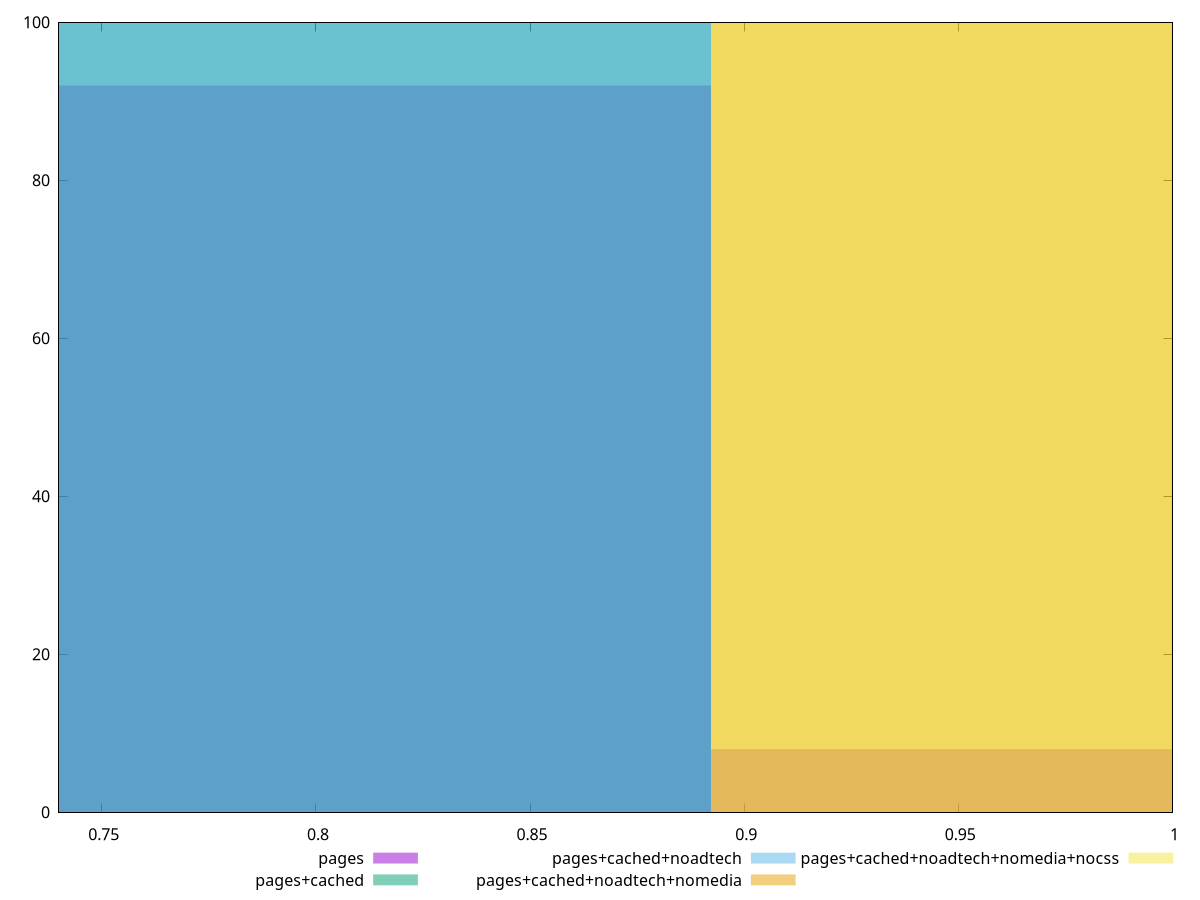 reset

$pages <<EOF
1.019694610358661 8
0.7647709577689958 92
EOF

$pagesCached <<EOF
0.7647709577689958 100
EOF

$pagesCachedNoadtech <<EOF
0.7647709577689958 100
EOF

$pagesCachedNoadtechNomedia <<EOF
1.019694610358661 100
EOF

$pagesCachedNoadtechNomediaNocss <<EOF
1.019694610358661 100
EOF

set key outside below
set boxwidth 0.25492365258966526
set xrange [0.74:1]
set yrange [0:100]
set trange [0:100]
set style fill transparent solid 0.5 noborder
set terminal svg size 640, 530 enhanced background rgb 'white'
set output "report_00025_2021-02-22T21:38:55.199Z/uses-optimized-images/comparison/histogram/all_score.svg"

plot $pages title "pages" with boxes, \
     $pagesCached title "pages+cached" with boxes, \
     $pagesCachedNoadtech title "pages+cached+noadtech" with boxes, \
     $pagesCachedNoadtechNomedia title "pages+cached+noadtech+nomedia" with boxes, \
     $pagesCachedNoadtechNomediaNocss title "pages+cached+noadtech+nomedia+nocss" with boxes

reset
